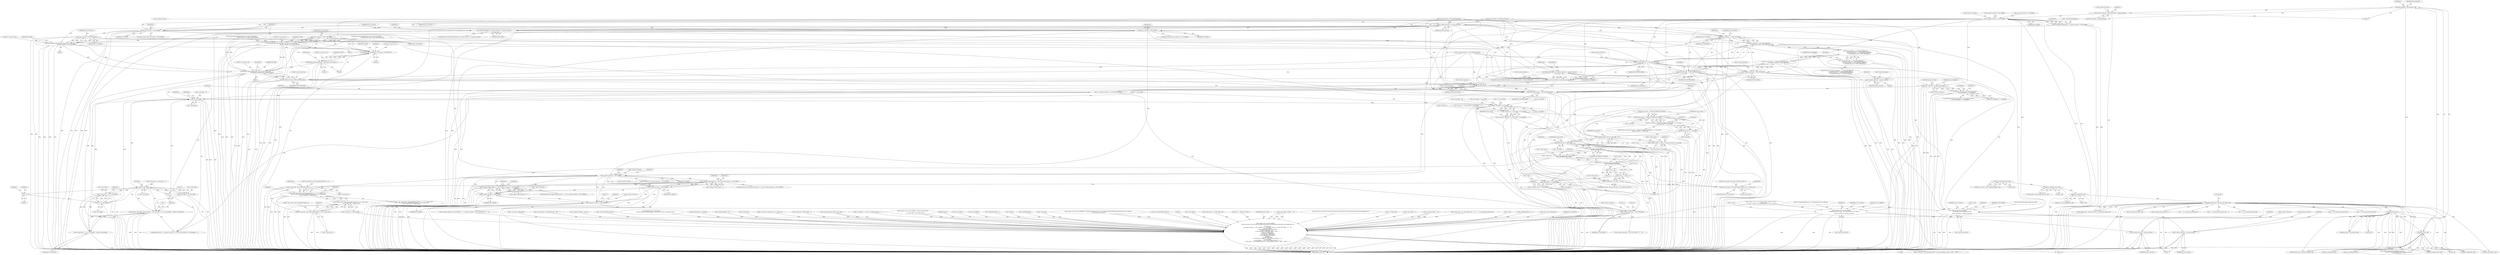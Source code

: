 digraph "0_FFmpeg_29ffeef5e73b8f41ff3a3f2242d356759c66f91f@integer" {
"1001088" [label="(Call,h->picture_structure = PICT_TOP_FIELD + bottom_field_flag)"];
"1001081" [label="(Call,bottom_field_flag = get_bits1(&h->gb))"];
"1001083" [label="(Call,get_bits1(&h->gb))"];
"1001073" [label="(Call,get_bits1(&h->gb))"];
"1000997" [label="(Call,get_bits(&h->gb, h->sps.log2_max_frame_num))"];
"1000300" [label="(Call,get_ue_golomb(&h->gb))"];
"1000230" [label="(Call,get_ue_golomb_31(&h->gb))"];
"1000168" [label="(Call,get_ue_golomb_long(&h->gb))"];
"1001115" [label="(Call,h->picture_structure != PICT_FRAME)"];
"1001111" [label="(Call,h->mb_field_decoding_flag = h->picture_structure != PICT_FRAME)"];
"1001129" [label="(Call,last_pic_structure != h->picture_structure)"];
"1001128" [label="(Call,last_pic_structure != h->picture_structure ||\n            last_pic_droppable != h->droppable)"];
"1001140" [label="(Call,av_log(h->avctx, AV_LOG_ERROR,\n                   \"Changing field mode (%d -> %d) between slices is not allowed\n\",\n                   last_pic_structure, h->picture_structure))"];
"1001150" [label="(Call,h->picture_structure = last_pic_structure)"];
"1002030" [label="(Call,h->picture_structure == PICT_BOTTOM_FIELD)"];
"1002057" [label="(Call,h->picture_structure == PICT_FRAME)"];
"1002142" [label="(Call,h->pps.pic_order_present == 1 && h->picture_structure == PICT_FRAME)"];
"1002192" [label="(Call,h->pps.pic_order_present == 1 && h->picture_structure == PICT_FRAME)"];
"1002150" [label="(Call,h->picture_structure == PICT_FRAME)"];
"1002200" [label="(Call,h->picture_structure == PICT_FRAME)"];
"1003315" [label="(Call,h->picture_structure == PICT_FRAME)"];
"1003322" [label="(Call,h->picture_structure == PICT_TOP_FIELD)"];
"1001318" [label="(Call,h->picture_structure == last_pic_structure)"];
"1001314" [label="(Call,!FIELD_PICTURE(h) || h->picture_structure == last_pic_structure)"];
"1001730" [label="(Call,!FIELD_PICTURE(h) || h->picture_structure == last_pic_structure)"];
"1001325" [label="(Call,last_pic_structure != PICT_FRAME)"];
"1001337" [label="(Call,last_pic_structure == PICT_TOP_FIELD)"];
"1001329" [label="(Call,ff_thread_report_progress(&h0->cur_pic_ptr->tf, INT_MAX,\n                                               last_pic_structure == PICT_TOP_FIELD))"];
"1001563" [label="(Call,ff_thread_report_progress(&h->cur_pic_ptr->tf, INT_MAX, 0))"];
"1001572" [label="(Call,ff_thread_report_progress(&h->cur_pic_ptr->tf, INT_MAX, 1))"];
"1001764" [label="(Call,ff_thread_report_progress(&h0->cur_pic_ptr->tf, INT_MAX,\n                                              h0->picture_structure==PICT_BOTTOM_FIELD))"];
"1001734" [label="(Call,h->picture_structure == last_pic_structure)"];
"1001836" [label="(Call,h->picture_structure == PICT_BOTTOM_FIELD)"];
"1001834" [label="(Call,i = (h->picture_structure == PICT_BOTTOM_FIELD))"];
"1001841" [label="(Call,i<h->mb_height)"];
"1001853" [label="(Call,i*h->mb_stride)"];
"1001846" [label="(Call,i++)"];
"1001848" [label="(Call,memset(h->slice_table + i*h->mb_stride, -1, (h->mb_stride - (i+1==h->mb_height)) * sizeof(*h->slice_table)))"];
"1001849" [label="(Call,h->slice_table + i*h->mb_stride)"];
"1001861" [label="(Call,h->mb_stride - (i+1==h->mb_height))"];
"1001860" [label="(Call,(h->mb_stride - (i+1==h->mb_height)) * sizeof(*h->slice_table))"];
"1001865" [label="(Call,i+1==h->mb_height)"];
"1001866" [label="(Call,i+1)"];
"1001969" [label="(Call,h->mb_width * h->mb_height)"];
"1001965" [label="(Call,h->mb_num == h->mb_width * h->mb_height)"];
"1001964" [label="(Call,av_assert1(h->mb_num == h->mb_width * h->mb_height))"];
"1001978" [label="(Call,first_mb_in_slice << FIELD_OR_MBAFF_PICTURE(h) >= h->mb_num)"];
"1001977" [label="(Call,first_mb_in_slice << FIELD_OR_MBAFF_PICTURE(h) >= h->mb_num ||\n        first_mb_in_slice >= h->mb_num)"];
"1001986" [label="(Call,first_mb_in_slice >= h->mb_num)"];
"1002008" [label="(Call,first_mb_in_slice % h->mb_width)"];
"1002000" [label="(Call,h->resync_mb_x = h->mb_x =  first_mb_in_slice % h->mb_width)"];
"1002004" [label="(Call,h->mb_x =  first_mb_in_slice % h->mb_width)"];
"1002022" [label="(Call,first_mb_in_slice / h->mb_width)"];
"1002021" [label="(Call,(first_mb_in_slice / h->mb_width) <<\n                               FIELD_OR_MBAFF_PICTURE(h))"];
"1002013" [label="(Call,h->resync_mb_y = h->mb_y = (first_mb_in_slice / h->mb_width) <<\n                               FIELD_OR_MBAFF_PICTURE(h))"];
"1002917" [label="(Call,h0->slice_row[(h->slice_num-1)&(MAX_SLICES-1)]= h->resync_mb_y)"];
"1002936" [label="(Call,h0->slice_row[h->slice_num&(MAX_SLICES-1)] + 3 >= h->resync_mb_y)"];
"1002935" [label="(Call,h0->slice_row[h->slice_num&(MAX_SLICES-1)] + 3 >= h->resync_mb_y\n        && h0->slice_row[h->slice_num&(MAX_SLICES-1)] <= h->resync_mb_y\n        && h->slice_num >= MAX_SLICES)"];
"1002954" [label="(Call,h0->slice_row[h->slice_num&(MAX_SLICES-1)] <= h->resync_mb_y)"];
"1002953" [label="(Call,h0->slice_row[h->slice_num&(MAX_SLICES-1)] <= h->resync_mb_y\n        && h->slice_num >= MAX_SLICES)"];
"1002017" [label="(Call,h->mb_y = (first_mb_in_slice / h->mb_width) <<\n                               FIELD_OR_MBAFF_PICTURE(h))"];
"1002035" [label="(Call,h->resync_mb_y = h->mb_y = h->mb_y + 1)"];
"1002039" [label="(Call,h->mb_y = h->mb_y + 1)"];
"1002049" [label="(Call,h->mb_y < h->mb_height)"];
"1002048" [label="(Call,av_assert1(h->mb_y < h->mb_height))"];
"1002043" [label="(Call,h->mb_y + 1)"];
"1003305" [label="(Call,av_log(h->avctx, AV_LOG_DEBUG,\n               \"slice:%d %s mb:%d %c%s%s pps:%u frame:%d poc:%d/%d ref:%d/%d qp:%d loop:%d:%d:%d weight:%d%s %s\n\",\n               h->slice_num,\n               (h->picture_structure == PICT_FRAME ? \"F\" : h->picture_structure == PICT_TOP_FIELD ? \"T\" : \"B\"),\n               first_mb_in_slice,\n               av_get_picture_type_char(h->slice_type),\n               h->slice_type_fixed ? \" fix\" : \"\",\n               h->nal_unit_type == NAL_IDR_SLICE ? \" IDR\" : \"\",\n               pps_id, h->frame_num,\n               h->cur_pic_ptr->field_poc[0],\n               h->cur_pic_ptr->field_poc[1],\n               h->ref_count[0], h->ref_count[1],\n               h->qscale,\n               h->deblocking_filter,\n               h->slice_alpha_c0_offset / 2 - 26, h->slice_beta_offset / 2 - 26,\n               h->use_weight,\n               h->use_weight == 1 && h->use_weight_chroma ? \"c\" : \"\",\n               h->slice_type == AV_PICTURE_TYPE_B ? (h->direct_spatial_mv_pred ? \"SPAT\" : \"TEMP\") : \"\"))"];
"1001354" [label="(Call,last_pic_structure != PICT_FRAME)"];
"1001366" [label="(Call,last_pic_structure == PICT_TOP_FIELD)"];
"1001358" [label="(Call,ff_thread_report_progress(&h0->cur_pic_ptr->tf, INT_MAX,\n                                                   last_pic_structure == PICT_TOP_FIELD))"];
"1001375" [label="(Call,last_pic_structure   == PICT_TOP_FIELD)"];
"1001374" [label="(Call,last_pic_structure   == PICT_TOP_FIELD &&\n                           h->picture_structure == PICT_BOTTOM_FIELD)"];
"1001373" [label="(Call,(last_pic_structure   == PICT_TOP_FIELD &&\n                           h->picture_structure == PICT_BOTTOM_FIELD) ||\n                          (last_pic_structure   == PICT_BOTTOM_FIELD &&\n                           h->picture_structure == PICT_TOP_FIELD))"];
"1001372" [label="(Call,!((last_pic_structure   == PICT_TOP_FIELD &&\n                           h->picture_structure == PICT_BOTTOM_FIELD) ||\n                          (last_pic_structure   == PICT_BOTTOM_FIELD &&\n                           h->picture_structure == PICT_TOP_FIELD)))"];
"1001384" [label="(Call,last_pic_structure   == PICT_BOTTOM_FIELD)"];
"1001383" [label="(Call,last_pic_structure   == PICT_BOTTOM_FIELD &&\n                           h->picture_structure == PICT_TOP_FIELD)"];
"1001393" [label="(Call,av_log(h->avctx, AV_LOG_ERROR,\n                               \"Invalid field mode combination %d/%d\n\",\n                               last_pic_structure, h->picture_structure))"];
"1001403" [label="(Call,h->picture_structure = last_pic_structure)"];
"1001428" [label="(Call,h->picture_structure = last_pic_structure)"];
"1001772" [label="(Call,h0->picture_structure==PICT_BOTTOM_FIELD)"];
"1001387" [label="(Call,h->picture_structure == PICT_TOP_FIELD)"];
"1001378" [label="(Call,h->picture_structure == PICT_BOTTOM_FIELD)"];
"1001379" [label="(Call,h->picture_structure)"];
"1002931" [label="(Call,h->resync_mb_y)"];
"1001151" [label="(Call,h->picture_structure)"];
"1001840" [label="(Identifier,PICT_BOTTOM_FIELD)"];
"1001872" [label="(Call,sizeof(*h->slice_table))"];
"1003329" [label="(Identifier,first_mb_in_slice)"];
"1001477" [label="(Block,)"];
"1002192" [label="(Call,h->pps.pic_order_present == 1 && h->picture_structure == PICT_FRAME)"];
"1001113" [label="(Identifier,h)"];
"1000997" [label="(Call,get_bits(&h->gb, h->sps.log2_max_frame_num))"];
"1002028" [label="(Identifier,h)"];
"1003382" [label="(Call,h->slice_alpha_c0_offset / 2 - 26)"];
"1001764" [label="(Call,ff_thread_report_progress(&h0->cur_pic_ptr->tf, INT_MAX,\n                                              h0->picture_structure==PICT_BOTTOM_FIELD))"];
"1002402" [label="(Call,ff_h264_decode_ref_pic_marking(h0, &h->gb,\n                                             !(h->avctx->active_thread_type & FF_THREAD_FRAME) ||\n                                             h0->current_slice == 0))"];
"1003310" [label="(Literal,\"slice:%d %s mb:%d %c%s%s pps:%u frame:%d poc:%d/%d ref:%d/%d qp:%d loop:%d:%d:%d weight:%d%s %s\n\")"];
"1001859" [label="(Literal,1)"];
"1003305" [label="(Call,av_log(h->avctx, AV_LOG_DEBUG,\n               \"slice:%d %s mb:%d %c%s%s pps:%u frame:%d poc:%d/%d ref:%d/%d qp:%d loop:%d:%d:%d weight:%d%s %s\n\",\n               h->slice_num,\n               (h->picture_structure == PICT_FRAME ? \"F\" : h->picture_structure == PICT_TOP_FIELD ? \"T\" : \"B\"),\n               first_mb_in_slice,\n               av_get_picture_type_char(h->slice_type),\n               h->slice_type_fixed ? \" fix\" : \"\",\n               h->nal_unit_type == NAL_IDR_SLICE ? \" IDR\" : \"\",\n               pps_id, h->frame_num,\n               h->cur_pic_ptr->field_poc[0],\n               h->cur_pic_ptr->field_poc[1],\n               h->ref_count[0], h->ref_count[1],\n               h->qscale,\n               h->deblocking_filter,\n               h->slice_alpha_c0_offset / 2 - 26, h->slice_beta_offset / 2 - 26,\n               h->use_weight,\n               h->use_weight == 1 && h->use_weight_chroma ? \"c\" : \"\",\n               h->slice_type == AV_PICTURE_TYPE_B ? (h->direct_spatial_mv_pred ? \"SPAT\" : \"TEMP\") : \"\"))"];
"1002088" [label="(Call,2 * h->frame_num)"];
"1003401" [label="(Call,h->use_weight == 1)"];
"1002047" [label="(Literal,1)"];
"1001324" [label="(ControlStructure,if (last_pic_structure != PICT_FRAME))"];
"1000998" [label="(Call,&h->gb)"];
"1001375" [label="(Call,last_pic_structure   == PICT_TOP_FIELD)"];
"1001772" [label="(Call,h0->picture_structure==PICT_BOTTOM_FIELD)"];
"1001384" [label="(Call,last_pic_structure   == PICT_BOTTOM_FIELD)"];
"1003324" [label="(Identifier,h)"];
"1001337" [label="(Call,last_pic_structure == PICT_TOP_FIELD)"];
"1001835" [label="(Identifier,i)"];
"1003389" [label="(Call,h->slice_beta_offset / 2 - 26)"];
"1001142" [label="(Identifier,h)"];
"1002036" [label="(Call,h->resync_mb_y)"];
"1001346" [label="(Identifier,h0)"];
"1001373" [label="(Call,(last_pic_structure   == PICT_TOP_FIELD &&\n                           h->picture_structure == PICT_BOTTOM_FIELD) ||\n                          (last_pic_structure   == PICT_BOTTOM_FIELD &&\n                           h->picture_structure == PICT_TOP_FIELD))"];
"1001313" [label="(ControlStructure,if (!FIELD_PICTURE(h) || h->picture_structure == last_pic_structure))"];
"1001965" [label="(Call,h->mb_num == h->mb_width * h->mb_height)"];
"1002010" [label="(Call,h->mb_width)"];
"1002000" [label="(Call,h->resync_mb_x = h->mb_x =  first_mb_in_slice % h->mb_width)"];
"1002913" [label="(ControlStructure,if (h->slice_num))"];
"1001853" [label="(Call,i*h->mb_stride)"];
"1001738" [label="(Identifier,last_pic_structure)"];
"1000218" [label="(Call,h->picture_structure == PICT_BOTTOM_FIELD)"];
"1001994" [label="(Identifier,h)"];
"1001547" [label="(Call,1 << h->sps.log2_max_frame_num)"];
"1001392" [label="(Block,)"];
"1001383" [label="(Call,last_pic_structure   == PICT_BOTTOM_FIELD &&\n                           h->picture_structure == PICT_TOP_FIELD)"];
"1001435" [label="(Identifier,h)"];
"1001757" [label="(Identifier,h0)"];
"1001404" [label="(Call,h->picture_structure)"];
"1000993" [label="(Call,h->frame_num = get_bits(&h->gb, h->sps.log2_max_frame_num))"];
"1001139" [label="(Block,)"];
"1001326" [label="(Identifier,last_pic_structure)"];
"1002493" [label="(Call,get_ue_golomb_31(&h->gb))"];
"1002035" [label="(Call,h->resync_mb_y = h->mb_y = h->mb_y + 1)"];
"1001460" [label="(Call,h->frame_num != (h->prev_frame_num + 1) % (1 << h->sps.log2_max_frame_num))"];
"1002023" [label="(Identifier,first_mb_in_slice)"];
"1002204" [label="(Identifier,PICT_FRAME)"];
"1002918" [label="(Call,h0->slice_row[(h->slice_num-1)&(MAX_SLICES-1)])"];
"1001366" [label="(Call,last_pic_structure == PICT_TOP_FIELD)"];
"1003306" [label="(Call,h->avctx)"];
"1001851" [label="(Identifier,h)"];
"1002053" [label="(Call,h->mb_height)"];
"1002191" [label="(ControlStructure,if (h->pps.pic_order_present == 1 && h->picture_structure == PICT_FRAME))"];
"1001428" [label="(Call,h->picture_structure = last_pic_structure)"];
"1000298" [label="(Call,pps_id = get_ue_golomb(&h->gb))"];
"1002785" [label="(Call,h->deblocking_filter == 1)"];
"1001966" [label="(Call,h->mb_num)"];
"1001765" [label="(Call,&h0->cur_pic_ptr->tf)"];
"1001123" [label="(Identifier,h0)"];
"1003359" [label="(Call,h->cur_pic_ptr->field_poc[1])"];
"1001377" [label="(Identifier,PICT_TOP_FIELD)"];
"1001836" [label="(Call,h->picture_structure == PICT_BOTTOM_FIELD)"];
"1001470" [label="(Call,1 << h->sps.log2_max_frame_num)"];
"1001867" [label="(Identifier,i)"];
"1001983" [label="(Call,h->mb_num)"];
"1001563" [label="(Call,ff_thread_report_progress(&h->cur_pic_ptr->tf, INT_MAX, 0))"];
"1002208" [label="(Identifier,h)"];
"1001843" [label="(Call,h->mb_height)"];
"1002049" [label="(Call,h->mb_y < h->mb_height)"];
"1002950" [label="(Call,h->resync_mb_y)"];
"1002048" [label="(Call,av_assert1(h->mb_y < h->mb_height))"];
"1002022" [label="(Call,first_mb_in_slice / h->mb_width)"];
"1001976" [label="(ControlStructure,if (first_mb_in_slice << FIELD_OR_MBAFF_PICTURE(h) >= h->mb_num ||\n        first_mb_in_slice >= h->mb_num))"];
"1003323" [label="(Call,h->picture_structure)"];
"1001391" [label="(Identifier,PICT_TOP_FIELD)"];
"1001354" [label="(Call,last_pic_structure != PICT_FRAME)"];
"1002031" [label="(Call,h->picture_structure)"];
"1001355" [label="(Identifier,last_pic_structure)"];
"1002017" [label="(Call,h->mb_y = (first_mb_in_slice / h->mb_width) <<\n                               FIELD_OR_MBAFF_PICTURE(h))"];
"1002044" [label="(Call,h->mb_y)"];
"1002150" [label="(Call,h->picture_structure == PICT_FRAME)"];
"1003309" [label="(Identifier,AV_LOG_DEBUG)"];
"1002014" [label="(Call,h->resync_mb_y)"];
"1002201" [label="(Call,h->picture_structure)"];
"1001865" [label="(Call,i+1==h->mb_height)"];
"1001397" [label="(Identifier,AV_LOG_ERROR)"];
"1001887" [label="(Call,h->mb_height * h->mb_stride)"];
"1002151" [label="(Call,h->picture_structure)"];
"1001080" [label="(Block,)"];
"1001129" [label="(Call,last_pic_structure != h->picture_structure)"];
"1003319" [label="(Identifier,PICT_FRAME)"];
"1002975" [label="(Call,av_log(h->avctx, AV_LOG_WARNING, \"Possibly too many slices (%d >= %d), increase MAX_SLICES and recompile if there are artifacts\n\", h->slice_num, MAX_SLICES))"];
"1001763" [label="(Block,)"];
"1001576" [label="(Identifier,h)"];
"1001969" [label="(Call,h->mb_width * h->mb_height)"];
"1001854" [label="(Identifier,i)"];
"1002040" [label="(Call,h->mb_y)"];
"1001735" [label="(Call,h->picture_structure)"];
"1001870" [label="(Identifier,h)"];
"1002057" [label="(Call,h->picture_structure == PICT_FRAME)"];
"1003352" [label="(Call,h->cur_pic_ptr->field_poc[0])"];
"1000168" [label="(Call,get_ue_golomb_long(&h->gb))"];
"1001368" [label="(Identifier,PICT_TOP_FIELD)"];
"1001848" [label="(Call,memset(h->slice_table + i*h->mb_stride, -1, (h->mb_stride - (i+1==h->mb_height)) * sizeof(*h->slice_table)))"];
"1001860" [label="(Call,(h->mb_stride - (i+1==h->mb_height)) * sizeof(*h->slice_table))"];
"1001367" [label="(Identifier,last_pic_structure)"];
"1001074" [label="(Call,&h->gb)"];
"1002061" [label="(Identifier,PICT_FRAME)"];
"1002001" [label="(Call,h->resync_mb_x)"];
"1001398" [label="(Literal,\"Invalid field mode combination %d/%d\n\")"];
"1002936" [label="(Call,h0->slice_row[h->slice_num&(MAX_SLICES-1)] + 3 >= h->resync_mb_y)"];
"1001141" [label="(Call,h->avctx)"];
"1001388" [label="(Call,h->picture_structure)"];
"1001356" [label="(Identifier,PICT_FRAME)"];
"1001150" [label="(Call,h->picture_structure = last_pic_structure)"];
"1001092" [label="(Call,PICT_TOP_FIELD + bottom_field_flag)"];
"1003340" [label="(Call,h->nal_unit_type == NAL_IDR_SLICE ? \" IDR\" : \"\")"];
"1001002" [label="(Call,h->sps.log2_max_frame_num)"];
"1001358" [label="(Call,ff_thread_report_progress(&h0->cur_pic_ptr->tf, INT_MAX,\n                                                   last_pic_structure == PICT_TOP_FIELD))"];
"1001855" [label="(Call,h->mb_stride)"];
"1001399" [label="(Identifier,last_pic_structure)"];
"1000980" [label="(Call,h->dequant_coeff_pps != pps_id)"];
"1002977" [label="(Identifier,h)"];
"1001310" [label="(Call,last_pic_structure == PICT_BOTTOM_FIELD)"];
"1001730" [label="(Call,!FIELD_PICTURE(h) || h->picture_structure == last_pic_structure)"];
"1001374" [label="(Call,last_pic_structure   == PICT_TOP_FIELD &&\n                           h->picture_structure == PICT_BOTTOM_FIELD)"];
"1001731" [label="(Call,!FIELD_PICTURE(h))"];
"1003314" [label="(Call,h->picture_structure == PICT_FRAME ? \"F\" : h->picture_structure == PICT_TOP_FIELD ? \"T\" : \"B\")"];
"1002051" [label="(Identifier,h)"];
"1001089" [label="(Call,h->picture_structure)"];
"1001083" [label="(Call,get_bits1(&h->gb))"];
"1001315" [label="(Call,!FIELD_PICTURE(h))"];
"1001564" [label="(Call,&h->cur_pic_ptr->tf)"];
"1002955" [label="(Call,h0->slice_row[h->slice_num&(MAX_SLICES-1)])"];
"1000166" [label="(Call,first_mb_in_slice = get_ue_golomb_long(&h->gb))"];
"1001325" [label="(Call,last_pic_structure != PICT_FRAME)"];
"1002239" [label="(Call,get_ue_golomb(&h->gb))"];
"1001328" [label="(Block,)"];
"1001987" [label="(Identifier,first_mb_in_slice)"];
"1000300" [label="(Call,get_ue_golomb(&h->gb))"];
"1001988" [label="(Call,h->mb_num)"];
"1001964" [label="(Call,av_assert1(h->mb_num == h->mb_width * h->mb_height))"];
"1001145" [label="(Literal,\"Changing field mode (%d -> %d) between slices is not allowed\n\")"];
"1001378" [label="(Call,h->picture_structure == PICT_BOTTOM_FIELD)"];
"1003326" [label="(Identifier,PICT_TOP_FIELD)"];
"1000719" [label="(Call,16 * h->mb_width)"];
"1002039" [label="(Call,h->mb_y = h->mb_y + 1)"];
"1001742" [label="(Identifier,h0)"];
"1002942" [label="(Call,h->slice_num&(MAX_SLICES-1))"];
"1000887" [label="(Call,av_log(h->avctx, AV_LOG_INFO, \"Reinit context to %dx%d, \"\n               \"pix_fmt: %s\n\", h->width, h->height, av_get_pix_fmt_name(h->avctx->pix_fmt)))"];
"1001729" [label="(ControlStructure,if (!FIELD_PICTURE(h) || h->picture_structure == last_pic_structure))"];
"1001128" [label="(Call,last_pic_structure != h->picture_structure ||\n            last_pic_droppable != h->droppable)"];
"1001166" [label="(Identifier,h0)"];
"1001970" [label="(Call,h->mb_width)"];
"1002823" [label="(Call,av_log(h->avctx, AV_LOG_INFO,\n                       \"Cannot parallelize deblocking type 1, decoding such frames in sequential order\n\"))"];
"1001380" [label="(Identifier,h)"];
"1001868" [label="(Literal,1)"];
"1002030" [label="(Call,h->picture_structure == PICT_BOTTOM_FIELD)"];
"1001842" [label="(Identifier,i)"];
"1002935" [label="(Call,h0->slice_row[h->slice_num&(MAX_SLICES-1)] + 3 >= h->resync_mb_y\n        && h0->slice_row[h->slice_num&(MAX_SLICES-1)] <= h->resync_mb_y\n        && h->slice_num >= MAX_SLICES)"];
"1001444" [label="(Identifier,h)"];
"1001432" [label="(Identifier,last_pic_structure)"];
"1003304" [label="(Block,)"];
"1002954" [label="(Call,h0->slice_row[h->slice_num&(MAX_SLICES-1)] <= h->resync_mb_y)"];
"1001090" [label="(Identifier,h)"];
"1001418" [label="(Identifier,last_pic_droppable)"];
"1002581" [label="(Call,get_chroma_qp(h, 1, h->qscale))"];
"1001130" [label="(Identifier,last_pic_structure)"];
"1002100" [label="(Call,h->sps.log2_max_frame_num + 1)"];
"1001570" [label="(Identifier,INT_MAX)"];
"1001140" [label="(Call,av_log(h->avctx, AV_LOG_ERROR,\n                   \"Changing field mode (%d -> %d) between slices is not allowed\n\",\n                   last_pic_structure, h->picture_structure))"];
"1002043" [label="(Call,h->mb_y + 1)"];
"1001372" [label="(Call,!((last_pic_structure   == PICT_TOP_FIELD &&\n                           h->picture_structure == PICT_BOTTOM_FIELD) ||\n                          (last_pic_structure   == PICT_BOTTOM_FIELD &&\n                           h->picture_structure == PICT_TOP_FIELD)))"];
"1001875" [label="(Identifier,h)"];
"1002966" [label="(Call,h->resync_mb_y)"];
"1002018" [label="(Call,h->mb_y)"];
"1001422" [label="(Block,)"];
"1003316" [label="(Call,h->picture_structure)"];
"1002934" [label="(ControlStructure,if (   h0->slice_row[h->slice_num&(MAX_SLICES-1)] + 3 >= h->resync_mb_y\n        && h0->slice_row[h->slice_num&(MAX_SLICES-1)] <= h->resync_mb_y\n        && h->slice_num >= MAX_SLICES))"];
"1001115" [label="(Call,h->picture_structure != PICT_FRAME)"];
"1001573" [label="(Call,&h->cur_pic_ptr->tf)"];
"1003327" [label="(Literal,\"T\")"];
"1000728" [label="(Call,16 * h->mb_height)"];
"1003334" [label="(Call,h->slice_type_fixed ? \" fix\" : \"\")"];
"1002029" [label="(ControlStructure,if (h->picture_structure == PICT_BOTTOM_FIELD))"];
"1003349" [label="(Call,h->frame_num)"];
"1001371" [label="(ControlStructure,if (!((last_pic_structure   == PICT_TOP_FIELD &&\n                           h->picture_structure == PICT_BOTTOM_FIELD) ||\n                          (last_pic_structure   == PICT_BOTTOM_FIELD &&\n                           h->picture_structure == PICT_TOP_FIELD))))"];
"1001754" [label="(Call,h0->cur_pic_ptr->frame_num != h->frame_num)"];
"1002200" [label="(Call,h->picture_structure == PICT_FRAME)"];
"1001111" [label="(Call,h->mb_field_decoding_flag = h->picture_structure != PICT_FRAME)"];
"1002529" [label="(Call,get_se_golomb(&h->gb))"];
"1003004" [label="(Call,h->slice_num & (MAX_SLICES - 1))"];
"1001394" [label="(Call,h->avctx)"];
"1001382" [label="(Identifier,PICT_BOTTOM_FIELD)"];
"1001393" [label="(Call,av_log(h->avctx, AV_LOG_ERROR,\n                               \"Invalid field mode combination %d/%d\n\",\n                               last_pic_structure, h->picture_structure))"];
"1002024" [label="(Call,h->mb_width)"];
"1002015" [label="(Identifier,h)"];
"1001978" [label="(Call,first_mb_in_slice << FIELD_OR_MBAFF_PICTURE(h) >= h->mb_num)"];
"1001734" [label="(Call,h->picture_structure == last_pic_structure)"];
"1002009" [label="(Identifier,first_mb_in_slice)"];
"1003330" [label="(Call,av_get_picture_type_char(h->slice_type))"];
"1001329" [label="(Call,ff_thread_report_progress(&h0->cur_pic_ptr->tf, INT_MAX,\n                                               last_pic_structure == PICT_TOP_FIELD))"];
"1001152" [label="(Identifier,h)"];
"1002034" [label="(Identifier,PICT_BOTTOM_FIELD)"];
"1002027" [label="(Call,FIELD_OR_MBAFF_PICTURE(h))"];
"1001365" [label="(Identifier,INT_MAX)"];
"1001395" [label="(Identifier,h)"];
"1001127" [label="(ControlStructure,if (last_pic_structure != h->picture_structure ||\n            last_pic_droppable != h->droppable))"];
"1000228" [label="(Call,slice_type = get_ue_golomb_31(&h->gb))"];
"1003322" [label="(Call,h->picture_structure == PICT_TOP_FIELD)"];
"1001776" [label="(Identifier,PICT_BOTTOM_FIELD)"];
"1001973" [label="(Call,h->mb_height)"];
"1001571" [label="(Literal,0)"];
"1002969" [label="(Call,h->slice_num >= MAX_SLICES)"];
"1001131" [label="(Call,h->picture_structure)"];
"1000686" [label="(Call,h->mb_stride = h->mb_width + 1)"];
"1001157" [label="(Identifier,h)"];
"1001579" [label="(Identifier,INT_MAX)"];
"1003315" [label="(Call,h->picture_structure == PICT_FRAME)"];
"1001773" [label="(Call,h0->picture_structure)"];
"1002013" [label="(Call,h->resync_mb_y = h->mb_y = (first_mb_in_slice / h->mb_width) <<\n                               FIELD_OR_MBAFF_PICTURE(h))"];
"1001846" [label="(Call,i++)"];
"1001407" [label="(Identifier,last_pic_structure)"];
"1000301" [label="(Call,&h->gb)"];
"1001572" [label="(Call,ff_thread_report_progress(&h->cur_pic_ptr->tf, INT_MAX, 1))"];
"1002065" [label="(Identifier,h)"];
"1002141" [label="(ControlStructure,if (h->pps.pic_order_present == 1 && h->picture_structure == PICT_FRAME))"];
"1002032" [label="(Identifier,h)"];
"1001359" [label="(Call,&h0->cur_pic_ptr->tf)"];
"1001154" [label="(Identifier,last_pic_structure)"];
"1002917" [label="(Call,h0->slice_row[(h->slice_num-1)&(MAX_SLICES-1)]= h->resync_mb_y)"];
"1001841" [label="(Call,i<h->mb_height)"];
"1003399" [label="(Call,h->use_weight == 1 && h->use_weight_chroma ? \"c\" : \"\")"];
"1001866" [label="(Call,i+1)"];
"1003426" [label="(MethodReturn,static int)"];
"1001208" [label="(Call,1 << h->sps.log2_max_frame_num)"];
"1001850" [label="(Call,h->slice_table)"];
"1000210" [label="(Call,ff_thread_report_progress(&h->cur_pic_ptr->tf, INT_MAX,\n                                          h->picture_structure == PICT_BOTTOM_FIELD))"];
"1001429" [label="(Call,h->picture_structure)"];
"1000127" [label="(Block,)"];
"1001339" [label="(Identifier,PICT_TOP_FIELD)"];
"1001491" [label="(Call,av_log(h->avctx, AV_LOG_DEBUG, \"Frame num gap %d %d\n\",\n                   h->frame_num, h->prev_frame_num))"];
"1001146" [label="(Identifier,last_pic_structure)"];
"1002008" [label="(Call,first_mb_in_slice % h->mb_width)"];
"1003348" [label="(Identifier,pps_id)"];
"1001986" [label="(Call,first_mb_in_slice >= h->mb_num)"];
"1001147" [label="(Call,h->picture_structure)"];
"1003371" [label="(Call,h->ref_count[1])"];
"1001135" [label="(Identifier,last_pic_droppable)"];
"1001980" [label="(Identifier,first_mb_in_slice)"];
"1003366" [label="(Call,h->ref_count[0])"];
"1002805" [label="(Call,h->deblocking_filter = 2)"];
"1002004" [label="(Call,h->mb_x =  first_mb_in_slice % h->mb_width)"];
"1003376" [label="(Call,h->qscale)"];
"1001902" [label="(Identifier,h0)"];
"1002169" [label="(Identifier,h)"];
"1003379" [label="(Call,h->deblocking_filter)"];
"1001144" [label="(Identifier,AV_LOG_ERROR)"];
"1002143" [label="(Call,h->pps.pic_order_present == 1)"];
"1003311" [label="(Call,h->slice_num)"];
"1001389" [label="(Identifier,h)"];
"1002056" [label="(ControlStructure,if (h->picture_structure == PICT_FRAME))"];
"1002959" [label="(Call,h->slice_num&(MAX_SLICES-1))"];
"1002085" [label="(Identifier,h)"];
"1003328" [label="(Literal,\"B\")"];
"1002971" [label="(Identifier,h)"];
"1001081" [label="(Call,bottom_field_flag = get_bits1(&h->gb))"];
"1003425" [label="(Literal,0)"];
"1002953" [label="(Call,h0->slice_row[h->slice_num&(MAX_SLICES-1)] <= h->resync_mb_y\n        && h->slice_num >= MAX_SLICES)"];
"1001834" [label="(Call,i = (h->picture_structure == PICT_BOTTOM_FIELD))"];
"1001318" [label="(Call,h->picture_structure == last_pic_structure)"];
"1001097" [label="(Call,h->picture_structure = PICT_FRAME)"];
"1002059" [label="(Identifier,h)"];
"1002131" [label="(Call,get_bits(&h->gb, h->sps.log2_max_poc_lsb))"];
"1001338" [label="(Identifier,last_pic_structure)"];
"1001849" [label="(Call,h->slice_table + i*h->mb_stride)"];
"1001327" [label="(Identifier,PICT_FRAME)"];
"1002157" [label="(Identifier,h)"];
"1002098" [label="(Call,1 << (h->sps.log2_max_frame_num + 1))"];
"1001861" [label="(Call,h->mb_stride - (i+1==h->mb_height))"];
"1001386" [label="(Identifier,PICT_BOTTOM_FIELD)"];
"1001403" [label="(Call,h->picture_structure = last_pic_structure)"];
"1002186" [label="(Call,get_se_golomb(&h->gb))"];
"1001387" [label="(Call,h->picture_structure == PICT_TOP_FIELD)"];
"1003396" [label="(Call,h->use_weight)"];
"1001779" [label="(Identifier,h0)"];
"1001376" [label="(Identifier,last_pic_structure)"];
"1001043" [label="(Call,h->picture_structure = PICT_FRAME)"];
"1001353" [label="(ControlStructure,if (last_pic_structure != PICT_FRAME))"];
"1003321" [label="(Call,h->picture_structure == PICT_TOP_FIELD ? \"T\" : \"B\")"];
"1001088" [label="(Call,h->picture_structure = PICT_TOP_FIELD + bottom_field_flag)"];
"1001362" [label="(Identifier,h0)"];
"1002074" [label="(Call,1 << h->sps.log2_max_frame_num)"];
"1002193" [label="(Call,h->pps.pic_order_present == 1)"];
"1001314" [label="(Call,!FIELD_PICTURE(h) || h->picture_structure == last_pic_structure)"];
"1001869" [label="(Call,h->mb_height)"];
"1002005" [label="(Call,h->mb_x)"];
"1001400" [label="(Call,h->picture_structure)"];
"1002002" [label="(Identifier,h)"];
"1002940" [label="(Identifier,h0)"];
"1001833" [label="(ControlStructure,for(i = (h->picture_structure == PICT_BOTTOM_FIELD); i<h->mb_height; i++))"];
"1001319" [label="(Call,h->picture_structure)"];
"1001847" [label="(Identifier,i)"];
"1001771" [label="(Identifier,INT_MAX)"];
"1001357" [label="(Block,)"];
"1001977" [label="(Call,first_mb_in_slice << FIELD_OR_MBAFF_PICTURE(h) >= h->mb_num ||\n        first_mb_in_slice >= h->mb_num)"];
"1000230" [label="(Call,get_ue_golomb_31(&h->gb))"];
"1001112" [label="(Call,h->mb_field_decoding_flag)"];
"1002957" [label="(Identifier,h0)"];
"1003320" [label="(Literal,\"F\")"];
"1001302" [label="(Call,ff_thread_report_progress(&h0->cur_pic_ptr->tf, INT_MAX,\n                                           last_pic_structure == PICT_BOTTOM_FIELD))"];
"1001322" [label="(Identifier,last_pic_structure)"];
"1002142" [label="(Call,h->pps.pic_order_present == 1 && h->picture_structure == PICT_FRAME)"];
"1000675" [label="(Call,h->mb_num    = h->mb_width * h->mb_height)"];
"1001333" [label="(Identifier,h0)"];
"1001582" [label="(Identifier,ret)"];
"1002987" [label="(Identifier,j)"];
"1001442" [label="(Call,h->frame_num != h->prev_frame_num)"];
"1001017" [label="(Call,last_pic_structure = h0->picture_structure)"];
"1003411" [label="(Call,h->slice_type == AV_PICTURE_TYPE_B ? (h->direct_spatial_mv_pred ? \"SPAT\" : \"TEMP\") : \"\")"];
"1001119" [label="(Identifier,PICT_FRAME)"];
"1001134" [label="(Call,last_pic_droppable != h->droppable)"];
"1001084" [label="(Call,&h->gb)"];
"1002050" [label="(Call,h->mb_y)"];
"1001837" [label="(Call,h->picture_structure)"];
"1001580" [label="(Literal,1)"];
"1002058" [label="(Call,h->picture_structure)"];
"1001979" [label="(Call,first_mb_in_slice << FIELD_OR_MBAFF_PICTURE(h))"];
"1001071" [label="(Call,field_pic_flag = get_bits1(&h->gb))"];
"1000306" [label="(Call,pps_id >= MAX_PPS_COUNT)"];
"1002217" [label="(Identifier,h)"];
"1001116" [label="(Call,h->picture_structure)"];
"1001862" [label="(Call,h->mb_stride)"];
"1002021" [label="(Call,(first_mb_in_slice / h->mb_width) <<\n                               FIELD_OR_MBAFF_PICTURE(h))"];
"1002937" [label="(Call,h0->slice_row[h->slice_num&(MAX_SLICES-1)] + 3)"];
"1001082" [label="(Identifier,bottom_field_flag)"];
"1000231" [label="(Call,&h->gb)"];
"1001405" [label="(Identifier,h)"];
"1000169" [label="(Call,&h->gb)"];
"1001410" [label="(Identifier,h)"];
"1001073" [label="(Call,get_bits1(&h->gb))"];
"1001385" [label="(Identifier,last_pic_structure)"];
"1001668" [label="(Call,h->mb_width  * 16)"];
"1001858" [label="(Call,-1)"];
"1001330" [label="(Call,&h0->cur_pic_ptr->tf)"];
"1001336" [label="(Identifier,INT_MAX)"];
"1002154" [label="(Identifier,PICT_FRAME)"];
"1002037" [label="(Identifier,h)"];
"1002113" [label="(Call,get_ue_golomb(&h->gb))"];
"1001673" [label="(Call,h->mb_height * 16)"];
"1001088" -> "1001080"  [label="AST: "];
"1001088" -> "1001092"  [label="CFG: "];
"1001089" -> "1001088"  [label="AST: "];
"1001092" -> "1001088"  [label="AST: "];
"1001113" -> "1001088"  [label="CFG: "];
"1001088" -> "1003426"  [label="DDG: "];
"1001081" -> "1001088"  [label="DDG: "];
"1001088" -> "1001115"  [label="DDG: "];
"1001081" -> "1001080"  [label="AST: "];
"1001081" -> "1001083"  [label="CFG: "];
"1001082" -> "1001081"  [label="AST: "];
"1001083" -> "1001081"  [label="AST: "];
"1001090" -> "1001081"  [label="CFG: "];
"1001081" -> "1003426"  [label="DDG: "];
"1001083" -> "1001081"  [label="DDG: "];
"1001081" -> "1001092"  [label="DDG: "];
"1001083" -> "1001084"  [label="CFG: "];
"1001084" -> "1001083"  [label="AST: "];
"1001083" -> "1003426"  [label="DDG: "];
"1001073" -> "1001083"  [label="DDG: "];
"1001083" -> "1002113"  [label="DDG: "];
"1001083" -> "1002131"  [label="DDG: "];
"1001083" -> "1002186"  [label="DDG: "];
"1001083" -> "1002239"  [label="DDG: "];
"1001083" -> "1002402"  [label="DDG: "];
"1001083" -> "1002493"  [label="DDG: "];
"1001083" -> "1002529"  [label="DDG: "];
"1001073" -> "1001071"  [label="AST: "];
"1001073" -> "1001074"  [label="CFG: "];
"1001074" -> "1001073"  [label="AST: "];
"1001071" -> "1001073"  [label="CFG: "];
"1001073" -> "1003426"  [label="DDG: "];
"1001073" -> "1001071"  [label="DDG: "];
"1000997" -> "1001073"  [label="DDG: "];
"1001073" -> "1002113"  [label="DDG: "];
"1001073" -> "1002131"  [label="DDG: "];
"1001073" -> "1002186"  [label="DDG: "];
"1001073" -> "1002239"  [label="DDG: "];
"1001073" -> "1002402"  [label="DDG: "];
"1001073" -> "1002493"  [label="DDG: "];
"1001073" -> "1002529"  [label="DDG: "];
"1000997" -> "1000993"  [label="AST: "];
"1000997" -> "1001002"  [label="CFG: "];
"1000998" -> "1000997"  [label="AST: "];
"1001002" -> "1000997"  [label="AST: "];
"1000993" -> "1000997"  [label="CFG: "];
"1000997" -> "1003426"  [label="DDG: "];
"1000997" -> "1003426"  [label="DDG: "];
"1000997" -> "1000993"  [label="DDG: "];
"1000997" -> "1000993"  [label="DDG: "];
"1000300" -> "1000997"  [label="DDG: "];
"1000997" -> "1001208"  [label="DDG: "];
"1000997" -> "1001470"  [label="DDG: "];
"1000997" -> "1001547"  [label="DDG: "];
"1000997" -> "1002074"  [label="DDG: "];
"1000997" -> "1002098"  [label="DDG: "];
"1000997" -> "1002100"  [label="DDG: "];
"1000997" -> "1002113"  [label="DDG: "];
"1000997" -> "1002131"  [label="DDG: "];
"1000997" -> "1002186"  [label="DDG: "];
"1000997" -> "1002239"  [label="DDG: "];
"1000997" -> "1002402"  [label="DDG: "];
"1000997" -> "1002493"  [label="DDG: "];
"1000997" -> "1002529"  [label="DDG: "];
"1000300" -> "1000298"  [label="AST: "];
"1000300" -> "1000301"  [label="CFG: "];
"1000301" -> "1000300"  [label="AST: "];
"1000298" -> "1000300"  [label="CFG: "];
"1000300" -> "1003426"  [label="DDG: "];
"1000300" -> "1000298"  [label="DDG: "];
"1000230" -> "1000300"  [label="DDG: "];
"1000230" -> "1000228"  [label="AST: "];
"1000230" -> "1000231"  [label="CFG: "];
"1000231" -> "1000230"  [label="AST: "];
"1000228" -> "1000230"  [label="CFG: "];
"1000230" -> "1003426"  [label="DDG: "];
"1000230" -> "1000228"  [label="DDG: "];
"1000168" -> "1000230"  [label="DDG: "];
"1000168" -> "1000166"  [label="AST: "];
"1000168" -> "1000169"  [label="CFG: "];
"1000169" -> "1000168"  [label="AST: "];
"1000166" -> "1000168"  [label="CFG: "];
"1000168" -> "1000166"  [label="DDG: "];
"1001115" -> "1001111"  [label="AST: "];
"1001115" -> "1001119"  [label="CFG: "];
"1001116" -> "1001115"  [label="AST: "];
"1001119" -> "1001115"  [label="AST: "];
"1001111" -> "1001115"  [label="CFG: "];
"1001115" -> "1003426"  [label="DDG: "];
"1001115" -> "1003426"  [label="DDG: "];
"1001115" -> "1001111"  [label="DDG: "];
"1001115" -> "1001111"  [label="DDG: "];
"1001043" -> "1001115"  [label="DDG: "];
"1001097" -> "1001115"  [label="DDG: "];
"1001115" -> "1001129"  [label="DDG: "];
"1001115" -> "1001318"  [label="DDG: "];
"1001115" -> "1001325"  [label="DDG: "];
"1001115" -> "1001354"  [label="DDG: "];
"1001115" -> "1001378"  [label="DDG: "];
"1001115" -> "1001387"  [label="DDG: "];
"1001115" -> "1001393"  [label="DDG: "];
"1001115" -> "1001734"  [label="DDG: "];
"1001115" -> "1001836"  [label="DDG: "];
"1001115" -> "1002030"  [label="DDG: "];
"1001115" -> "1002057"  [label="DDG: "];
"1001111" -> "1000127"  [label="AST: "];
"1001112" -> "1001111"  [label="AST: "];
"1001123" -> "1001111"  [label="CFG: "];
"1001111" -> "1003426"  [label="DDG: "];
"1001111" -> "1003426"  [label="DDG: "];
"1001129" -> "1001128"  [label="AST: "];
"1001129" -> "1001131"  [label="CFG: "];
"1001130" -> "1001129"  [label="AST: "];
"1001131" -> "1001129"  [label="AST: "];
"1001135" -> "1001129"  [label="CFG: "];
"1001128" -> "1001129"  [label="CFG: "];
"1001129" -> "1003426"  [label="DDG: "];
"1001129" -> "1003426"  [label="DDG: "];
"1001129" -> "1001128"  [label="DDG: "];
"1001129" -> "1001128"  [label="DDG: "];
"1001017" -> "1001129"  [label="DDG: "];
"1001129" -> "1001140"  [label="DDG: "];
"1001129" -> "1001140"  [label="DDG: "];
"1001129" -> "1002030"  [label="DDG: "];
"1001128" -> "1001127"  [label="AST: "];
"1001128" -> "1001134"  [label="CFG: "];
"1001134" -> "1001128"  [label="AST: "];
"1001142" -> "1001128"  [label="CFG: "];
"1001166" -> "1001128"  [label="CFG: "];
"1001128" -> "1003426"  [label="DDG: "];
"1001128" -> "1003426"  [label="DDG: "];
"1001128" -> "1003426"  [label="DDG: "];
"1001134" -> "1001128"  [label="DDG: "];
"1001134" -> "1001128"  [label="DDG: "];
"1001140" -> "1001139"  [label="AST: "];
"1001140" -> "1001147"  [label="CFG: "];
"1001141" -> "1001140"  [label="AST: "];
"1001144" -> "1001140"  [label="AST: "];
"1001145" -> "1001140"  [label="AST: "];
"1001146" -> "1001140"  [label="AST: "];
"1001147" -> "1001140"  [label="AST: "];
"1001152" -> "1001140"  [label="CFG: "];
"1001140" -> "1003426"  [label="DDG: "];
"1001140" -> "1003426"  [label="DDG: "];
"1001140" -> "1003426"  [label="DDG: "];
"1000887" -> "1001140"  [label="DDG: "];
"1001140" -> "1001150"  [label="DDG: "];
"1001150" -> "1001139"  [label="AST: "];
"1001150" -> "1001154"  [label="CFG: "];
"1001151" -> "1001150"  [label="AST: "];
"1001154" -> "1001150"  [label="AST: "];
"1001157" -> "1001150"  [label="CFG: "];
"1001150" -> "1003426"  [label="DDG: "];
"1001150" -> "1003426"  [label="DDG: "];
"1002030" -> "1002029"  [label="AST: "];
"1002030" -> "1002034"  [label="CFG: "];
"1002031" -> "1002030"  [label="AST: "];
"1002034" -> "1002030"  [label="AST: "];
"1002037" -> "1002030"  [label="CFG: "];
"1002051" -> "1002030"  [label="CFG: "];
"1002030" -> "1003426"  [label="DDG: "];
"1002030" -> "1003426"  [label="DDG: "];
"1001387" -> "1002030"  [label="DDG: "];
"1001734" -> "1002030"  [label="DDG: "];
"1001318" -> "1002030"  [label="DDG: "];
"1001836" -> "1002030"  [label="DDG: "];
"1001836" -> "1002030"  [label="DDG: "];
"1001378" -> "1002030"  [label="DDG: "];
"1001378" -> "1002030"  [label="DDG: "];
"1001310" -> "1002030"  [label="DDG: "];
"1000218" -> "1002030"  [label="DDG: "];
"1001384" -> "1002030"  [label="DDG: "];
"1001772" -> "1002030"  [label="DDG: "];
"1002030" -> "1002057"  [label="DDG: "];
"1002057" -> "1002056"  [label="AST: "];
"1002057" -> "1002061"  [label="CFG: "];
"1002058" -> "1002057"  [label="AST: "];
"1002061" -> "1002057"  [label="AST: "];
"1002065" -> "1002057"  [label="CFG: "];
"1002085" -> "1002057"  [label="CFG: "];
"1002057" -> "1003426"  [label="DDG: "];
"1002057" -> "1003426"  [label="DDG: "];
"1002057" -> "1003426"  [label="DDG: "];
"1001354" -> "1002057"  [label="DDG: "];
"1001325" -> "1002057"  [label="DDG: "];
"1002057" -> "1002142"  [label="DDG: "];
"1002057" -> "1002150"  [label="DDG: "];
"1002057" -> "1002150"  [label="DDG: "];
"1002057" -> "1002192"  [label="DDG: "];
"1002057" -> "1002200"  [label="DDG: "];
"1002057" -> "1002200"  [label="DDG: "];
"1002057" -> "1003315"  [label="DDG: "];
"1002057" -> "1003315"  [label="DDG: "];
"1002142" -> "1002141"  [label="AST: "];
"1002142" -> "1002143"  [label="CFG: "];
"1002142" -> "1002150"  [label="CFG: "];
"1002143" -> "1002142"  [label="AST: "];
"1002150" -> "1002142"  [label="AST: "];
"1002157" -> "1002142"  [label="CFG: "];
"1002169" -> "1002142"  [label="CFG: "];
"1002142" -> "1003426"  [label="DDG: "];
"1002142" -> "1003426"  [label="DDG: "];
"1002142" -> "1003426"  [label="DDG: "];
"1002143" -> "1002142"  [label="DDG: "];
"1002143" -> "1002142"  [label="DDG: "];
"1002150" -> "1002142"  [label="DDG: "];
"1002150" -> "1002142"  [label="DDG: "];
"1002142" -> "1002192"  [label="DDG: "];
"1002192" -> "1002191"  [label="AST: "];
"1002192" -> "1002193"  [label="CFG: "];
"1002192" -> "1002200"  [label="CFG: "];
"1002193" -> "1002192"  [label="AST: "];
"1002200" -> "1002192"  [label="AST: "];
"1002208" -> "1002192"  [label="CFG: "];
"1002217" -> "1002192"  [label="CFG: "];
"1002192" -> "1003426"  [label="DDG: "];
"1002192" -> "1003426"  [label="DDG: "];
"1002192" -> "1003426"  [label="DDG: "];
"1002193" -> "1002192"  [label="DDG: "];
"1002193" -> "1002192"  [label="DDG: "];
"1002200" -> "1002192"  [label="DDG: "];
"1002200" -> "1002192"  [label="DDG: "];
"1002150" -> "1002154"  [label="CFG: "];
"1002151" -> "1002150"  [label="AST: "];
"1002154" -> "1002150"  [label="AST: "];
"1002150" -> "1003426"  [label="DDG: "];
"1002150" -> "1003426"  [label="DDG: "];
"1002150" -> "1002200"  [label="DDG: "];
"1002150" -> "1002200"  [label="DDG: "];
"1002150" -> "1003315"  [label="DDG: "];
"1002150" -> "1003315"  [label="DDG: "];
"1002200" -> "1002204"  [label="CFG: "];
"1002201" -> "1002200"  [label="AST: "];
"1002204" -> "1002200"  [label="AST: "];
"1002200" -> "1003426"  [label="DDG: "];
"1002200" -> "1003426"  [label="DDG: "];
"1002200" -> "1003315"  [label="DDG: "];
"1002200" -> "1003315"  [label="DDG: "];
"1003315" -> "1003314"  [label="AST: "];
"1003315" -> "1003319"  [label="CFG: "];
"1003316" -> "1003315"  [label="AST: "];
"1003319" -> "1003315"  [label="AST: "];
"1003320" -> "1003315"  [label="CFG: "];
"1003324" -> "1003315"  [label="CFG: "];
"1003315" -> "1003426"  [label="DDG: "];
"1003315" -> "1003426"  [label="DDG: "];
"1003315" -> "1003322"  [label="DDG: "];
"1003322" -> "1003321"  [label="AST: "];
"1003322" -> "1003326"  [label="CFG: "];
"1003323" -> "1003322"  [label="AST: "];
"1003326" -> "1003322"  [label="AST: "];
"1003327" -> "1003322"  [label="CFG: "];
"1003328" -> "1003322"  [label="CFG: "];
"1003322" -> "1003426"  [label="DDG: "];
"1003322" -> "1003426"  [label="DDG: "];
"1001375" -> "1003322"  [label="DDG: "];
"1001337" -> "1003322"  [label="DDG: "];
"1001387" -> "1003322"  [label="DDG: "];
"1001366" -> "1003322"  [label="DDG: "];
"1001318" -> "1001314"  [label="AST: "];
"1001318" -> "1001322"  [label="CFG: "];
"1001319" -> "1001318"  [label="AST: "];
"1001322" -> "1001318"  [label="AST: "];
"1001314" -> "1001318"  [label="CFG: "];
"1001318" -> "1003426"  [label="DDG: "];
"1001318" -> "1001314"  [label="DDG: "];
"1001318" -> "1001314"  [label="DDG: "];
"1001017" -> "1001318"  [label="DDG: "];
"1001310" -> "1001318"  [label="DDG: "];
"1001318" -> "1001325"  [label="DDG: "];
"1001318" -> "1001354"  [label="DDG: "];
"1001318" -> "1001375"  [label="DDG: "];
"1001318" -> "1001378"  [label="DDG: "];
"1001318" -> "1001387"  [label="DDG: "];
"1001318" -> "1001393"  [label="DDG: "];
"1001318" -> "1001734"  [label="DDG: "];
"1001318" -> "1001836"  [label="DDG: "];
"1001314" -> "1001313"  [label="AST: "];
"1001314" -> "1001315"  [label="CFG: "];
"1001315" -> "1001314"  [label="AST: "];
"1001326" -> "1001314"  [label="CFG: "];
"1001346" -> "1001314"  [label="CFG: "];
"1001314" -> "1003426"  [label="DDG: "];
"1001314" -> "1003426"  [label="DDG: "];
"1001314" -> "1003426"  [label="DDG: "];
"1001315" -> "1001314"  [label="DDG: "];
"1001314" -> "1001730"  [label="DDG: "];
"1001730" -> "1001729"  [label="AST: "];
"1001730" -> "1001731"  [label="CFG: "];
"1001730" -> "1001734"  [label="CFG: "];
"1001731" -> "1001730"  [label="AST: "];
"1001734" -> "1001730"  [label="AST: "];
"1001742" -> "1001730"  [label="CFG: "];
"1001757" -> "1001730"  [label="CFG: "];
"1001730" -> "1003426"  [label="DDG: "];
"1001730" -> "1003426"  [label="DDG: "];
"1001731" -> "1001730"  [label="DDG: "];
"1001734" -> "1001730"  [label="DDG: "];
"1001734" -> "1001730"  [label="DDG: "];
"1001325" -> "1001324"  [label="AST: "];
"1001325" -> "1001327"  [label="CFG: "];
"1001326" -> "1001325"  [label="AST: "];
"1001327" -> "1001325"  [label="AST: "];
"1001333" -> "1001325"  [label="CFG: "];
"1001444" -> "1001325"  [label="CFG: "];
"1001325" -> "1003426"  [label="DDG: "];
"1001325" -> "1003426"  [label="DDG: "];
"1001325" -> "1003426"  [label="DDG: "];
"1001017" -> "1001325"  [label="DDG: "];
"1001310" -> "1001325"  [label="DDG: "];
"1001325" -> "1001337"  [label="DDG: "];
"1001325" -> "1001734"  [label="DDG: "];
"1001337" -> "1001329"  [label="AST: "];
"1001337" -> "1001339"  [label="CFG: "];
"1001338" -> "1001337"  [label="AST: "];
"1001339" -> "1001337"  [label="AST: "];
"1001329" -> "1001337"  [label="CFG: "];
"1001337" -> "1003426"  [label="DDG: "];
"1001337" -> "1003426"  [label="DDG: "];
"1001337" -> "1001329"  [label="DDG: "];
"1001337" -> "1001329"  [label="DDG: "];
"1001337" -> "1001734"  [label="DDG: "];
"1001329" -> "1001328"  [label="AST: "];
"1001330" -> "1001329"  [label="AST: "];
"1001336" -> "1001329"  [label="AST: "];
"1001444" -> "1001329"  [label="CFG: "];
"1001329" -> "1003426"  [label="DDG: "];
"1001329" -> "1003426"  [label="DDG: "];
"1001329" -> "1003426"  [label="DDG: "];
"1001329" -> "1003426"  [label="DDG: "];
"1001302" -> "1001329"  [label="DDG: "];
"1001302" -> "1001329"  [label="DDG: "];
"1000210" -> "1001329"  [label="DDG: "];
"1001329" -> "1001563"  [label="DDG: "];
"1001329" -> "1001764"  [label="DDG: "];
"1001329" -> "1001764"  [label="DDG: "];
"1001563" -> "1001477"  [label="AST: "];
"1001563" -> "1001571"  [label="CFG: "];
"1001564" -> "1001563"  [label="AST: "];
"1001570" -> "1001563"  [label="AST: "];
"1001571" -> "1001563"  [label="AST: "];
"1001576" -> "1001563"  [label="CFG: "];
"1001563" -> "1003426"  [label="DDG: "];
"1001572" -> "1001563"  [label="DDG: "];
"1001572" -> "1001563"  [label="DDG: "];
"1000210" -> "1001563"  [label="DDG: "];
"1000210" -> "1001563"  [label="DDG: "];
"1001302" -> "1001563"  [label="DDG: "];
"1001358" -> "1001563"  [label="DDG: "];
"1001563" -> "1001572"  [label="DDG: "];
"1001563" -> "1001572"  [label="DDG: "];
"1001572" -> "1001477"  [label="AST: "];
"1001572" -> "1001580"  [label="CFG: "];
"1001573" -> "1001572"  [label="AST: "];
"1001579" -> "1001572"  [label="AST: "];
"1001580" -> "1001572"  [label="AST: "];
"1001582" -> "1001572"  [label="CFG: "];
"1001572" -> "1003426"  [label="DDG: "];
"1001572" -> "1003426"  [label="DDG: "];
"1001572" -> "1003426"  [label="DDG: "];
"1001572" -> "1001764"  [label="DDG: "];
"1001764" -> "1001763"  [label="AST: "];
"1001764" -> "1001772"  [label="CFG: "];
"1001765" -> "1001764"  [label="AST: "];
"1001771" -> "1001764"  [label="AST: "];
"1001772" -> "1001764"  [label="AST: "];
"1001779" -> "1001764"  [label="CFG: "];
"1001764" -> "1003426"  [label="DDG: "];
"1001764" -> "1003426"  [label="DDG: "];
"1001764" -> "1003426"  [label="DDG: "];
"1001764" -> "1003426"  [label="DDG: "];
"1001358" -> "1001764"  [label="DDG: "];
"1001358" -> "1001764"  [label="DDG: "];
"1001302" -> "1001764"  [label="DDG: "];
"1001302" -> "1001764"  [label="DDG: "];
"1000210" -> "1001764"  [label="DDG: "];
"1001772" -> "1001764"  [label="DDG: "];
"1001772" -> "1001764"  [label="DDG: "];
"1001734" -> "1001738"  [label="CFG: "];
"1001735" -> "1001734"  [label="AST: "];
"1001738" -> "1001734"  [label="AST: "];
"1001734" -> "1003426"  [label="DDG: "];
"1001734" -> "1003426"  [label="DDG: "];
"1001387" -> "1001734"  [label="DDG: "];
"1001378" -> "1001734"  [label="DDG: "];
"1001384" -> "1001734"  [label="DDG: "];
"1001354" -> "1001734"  [label="DDG: "];
"1001017" -> "1001734"  [label="DDG: "];
"1001366" -> "1001734"  [label="DDG: "];
"1001375" -> "1001734"  [label="DDG: "];
"1001734" -> "1001836"  [label="DDG: "];
"1001836" -> "1001834"  [label="AST: "];
"1001836" -> "1001840"  [label="CFG: "];
"1001837" -> "1001836"  [label="AST: "];
"1001840" -> "1001836"  [label="AST: "];
"1001834" -> "1001836"  [label="CFG: "];
"1001836" -> "1003426"  [label="DDG: "];
"1001836" -> "1003426"  [label="DDG: "];
"1001836" -> "1001834"  [label="DDG: "];
"1001836" -> "1001834"  [label="DDG: "];
"1001387" -> "1001836"  [label="DDG: "];
"1001378" -> "1001836"  [label="DDG: "];
"1001378" -> "1001836"  [label="DDG: "];
"1001310" -> "1001836"  [label="DDG: "];
"1000218" -> "1001836"  [label="DDG: "];
"1001384" -> "1001836"  [label="DDG: "];
"1001772" -> "1001836"  [label="DDG: "];
"1001834" -> "1001833"  [label="AST: "];
"1001835" -> "1001834"  [label="AST: "];
"1001842" -> "1001834"  [label="CFG: "];
"1001834" -> "1003426"  [label="DDG: "];
"1001834" -> "1001841"  [label="DDG: "];
"1001841" -> "1001833"  [label="AST: "];
"1001841" -> "1001843"  [label="CFG: "];
"1001842" -> "1001841"  [label="AST: "];
"1001843" -> "1001841"  [label="AST: "];
"1001851" -> "1001841"  [label="CFG: "];
"1001902" -> "1001841"  [label="CFG: "];
"1001841" -> "1003426"  [label="DDG: "];
"1001841" -> "1003426"  [label="DDG: "];
"1001841" -> "1003426"  [label="DDG: "];
"1001846" -> "1001841"  [label="DDG: "];
"1000728" -> "1001841"  [label="DDG: "];
"1001673" -> "1001841"  [label="DDG: "];
"1001865" -> "1001841"  [label="DDG: "];
"1001841" -> "1001853"  [label="DDG: "];
"1001841" -> "1001865"  [label="DDG: "];
"1001841" -> "1001969"  [label="DDG: "];
"1001853" -> "1001849"  [label="AST: "];
"1001853" -> "1001855"  [label="CFG: "];
"1001854" -> "1001853"  [label="AST: "];
"1001855" -> "1001853"  [label="AST: "];
"1001849" -> "1001853"  [label="CFG: "];
"1001853" -> "1001846"  [label="DDG: "];
"1001853" -> "1001848"  [label="DDG: "];
"1001853" -> "1001848"  [label="DDG: "];
"1001853" -> "1001849"  [label="DDG: "];
"1001853" -> "1001849"  [label="DDG: "];
"1001861" -> "1001853"  [label="DDG: "];
"1000686" -> "1001853"  [label="DDG: "];
"1001853" -> "1001861"  [label="DDG: "];
"1001853" -> "1001865"  [label="DDG: "];
"1001853" -> "1001866"  [label="DDG: "];
"1001846" -> "1001833"  [label="AST: "];
"1001846" -> "1001847"  [label="CFG: "];
"1001847" -> "1001846"  [label="AST: "];
"1001842" -> "1001846"  [label="CFG: "];
"1001848" -> "1001833"  [label="AST: "];
"1001848" -> "1001860"  [label="CFG: "];
"1001849" -> "1001848"  [label="AST: "];
"1001858" -> "1001848"  [label="AST: "];
"1001860" -> "1001848"  [label="AST: "];
"1001847" -> "1001848"  [label="CFG: "];
"1001848" -> "1003426"  [label="DDG: "];
"1001848" -> "1003426"  [label="DDG: "];
"1001848" -> "1003426"  [label="DDG: "];
"1001858" -> "1001848"  [label="DDG: "];
"1001860" -> "1001848"  [label="DDG: "];
"1001850" -> "1001849"  [label="AST: "];
"1001859" -> "1001849"  [label="CFG: "];
"1001849" -> "1003426"  [label="DDG: "];
"1001849" -> "1003426"  [label="DDG: "];
"1001861" -> "1001860"  [label="AST: "];
"1001861" -> "1001865"  [label="CFG: "];
"1001862" -> "1001861"  [label="AST: "];
"1001865" -> "1001861"  [label="AST: "];
"1001875" -> "1001861"  [label="CFG: "];
"1001861" -> "1003426"  [label="DDG: "];
"1001861" -> "1003426"  [label="DDG: "];
"1001861" -> "1001860"  [label="DDG: "];
"1001861" -> "1001860"  [label="DDG: "];
"1001865" -> "1001861"  [label="DDG: "];
"1001865" -> "1001861"  [label="DDG: "];
"1001860" -> "1001872"  [label="CFG: "];
"1001872" -> "1001860"  [label="AST: "];
"1001860" -> "1003426"  [label="DDG: "];
"1001865" -> "1001869"  [label="CFG: "];
"1001866" -> "1001865"  [label="AST: "];
"1001869" -> "1001865"  [label="AST: "];
"1001865" -> "1003426"  [label="DDG: "];
"1001866" -> "1001868"  [label="CFG: "];
"1001867" -> "1001866"  [label="AST: "];
"1001868" -> "1001866"  [label="AST: "];
"1001870" -> "1001866"  [label="CFG: "];
"1001969" -> "1001965"  [label="AST: "];
"1001969" -> "1001973"  [label="CFG: "];
"1001970" -> "1001969"  [label="AST: "];
"1001973" -> "1001969"  [label="AST: "];
"1001965" -> "1001969"  [label="CFG: "];
"1001969" -> "1003426"  [label="DDG: "];
"1001969" -> "1003426"  [label="DDG: "];
"1001969" -> "1001965"  [label="DDG: "];
"1001969" -> "1001965"  [label="DDG: "];
"1001668" -> "1001969"  [label="DDG: "];
"1000719" -> "1001969"  [label="DDG: "];
"1000728" -> "1001969"  [label="DDG: "];
"1001887" -> "1001969"  [label="DDG: "];
"1001969" -> "1002008"  [label="DDG: "];
"1001969" -> "1002049"  [label="DDG: "];
"1001965" -> "1001964"  [label="AST: "];
"1001966" -> "1001965"  [label="AST: "];
"1001964" -> "1001965"  [label="CFG: "];
"1001965" -> "1003426"  [label="DDG: "];
"1001965" -> "1001964"  [label="DDG: "];
"1001965" -> "1001964"  [label="DDG: "];
"1000675" -> "1001965"  [label="DDG: "];
"1001965" -> "1001978"  [label="DDG: "];
"1001964" -> "1000127"  [label="AST: "];
"1001980" -> "1001964"  [label="CFG: "];
"1001964" -> "1003426"  [label="DDG: "];
"1001964" -> "1003426"  [label="DDG: "];
"1001978" -> "1001977"  [label="AST: "];
"1001978" -> "1001983"  [label="CFG: "];
"1001979" -> "1001978"  [label="AST: "];
"1001983" -> "1001978"  [label="AST: "];
"1001987" -> "1001978"  [label="CFG: "];
"1001977" -> "1001978"  [label="CFG: "];
"1001978" -> "1003426"  [label="DDG: "];
"1001978" -> "1003426"  [label="DDG: "];
"1001978" -> "1001977"  [label="DDG: "];
"1001978" -> "1001977"  [label="DDG: "];
"1001979" -> "1001978"  [label="DDG: "];
"1001979" -> "1001978"  [label="DDG: "];
"1001978" -> "1001986"  [label="DDG: "];
"1001977" -> "1001976"  [label="AST: "];
"1001977" -> "1001986"  [label="CFG: "];
"1001986" -> "1001977"  [label="AST: "];
"1001994" -> "1001977"  [label="CFG: "];
"1002002" -> "1001977"  [label="CFG: "];
"1001977" -> "1003426"  [label="DDG: "];
"1001977" -> "1003426"  [label="DDG: "];
"1001977" -> "1003426"  [label="DDG: "];
"1001986" -> "1001977"  [label="DDG: "];
"1001986" -> "1001977"  [label="DDG: "];
"1001986" -> "1001988"  [label="CFG: "];
"1001987" -> "1001986"  [label="AST: "];
"1001988" -> "1001986"  [label="AST: "];
"1001986" -> "1003426"  [label="DDG: "];
"1001986" -> "1003426"  [label="DDG: "];
"1001979" -> "1001986"  [label="DDG: "];
"1001986" -> "1002008"  [label="DDG: "];
"1002008" -> "1002004"  [label="AST: "];
"1002008" -> "1002010"  [label="CFG: "];
"1002009" -> "1002008"  [label="AST: "];
"1002010" -> "1002008"  [label="AST: "];
"1002004" -> "1002008"  [label="CFG: "];
"1002008" -> "1002000"  [label="DDG: "];
"1002008" -> "1002000"  [label="DDG: "];
"1002008" -> "1002004"  [label="DDG: "];
"1002008" -> "1002004"  [label="DDG: "];
"1001979" -> "1002008"  [label="DDG: "];
"1002008" -> "1002022"  [label="DDG: "];
"1002008" -> "1002022"  [label="DDG: "];
"1002000" -> "1000127"  [label="AST: "];
"1002000" -> "1002004"  [label="CFG: "];
"1002001" -> "1002000"  [label="AST: "];
"1002004" -> "1002000"  [label="AST: "];
"1002015" -> "1002000"  [label="CFG: "];
"1002000" -> "1003426"  [label="DDG: "];
"1002004" -> "1002000"  [label="DDG: "];
"1002005" -> "1002004"  [label="AST: "];
"1002004" -> "1003426"  [label="DDG: "];
"1002004" -> "1003426"  [label="DDG: "];
"1002022" -> "1002021"  [label="AST: "];
"1002022" -> "1002024"  [label="CFG: "];
"1002023" -> "1002022"  [label="AST: "];
"1002024" -> "1002022"  [label="AST: "];
"1002028" -> "1002022"  [label="CFG: "];
"1002022" -> "1003426"  [label="DDG: "];
"1002022" -> "1003426"  [label="DDG: "];
"1002022" -> "1002021"  [label="DDG: "];
"1002022" -> "1002021"  [label="DDG: "];
"1002022" -> "1003305"  [label="DDG: "];
"1002021" -> "1002017"  [label="AST: "];
"1002021" -> "1002027"  [label="CFG: "];
"1002027" -> "1002021"  [label="AST: "];
"1002017" -> "1002021"  [label="CFG: "];
"1002021" -> "1003426"  [label="DDG: "];
"1002021" -> "1003426"  [label="DDG: "];
"1002021" -> "1002013"  [label="DDG: "];
"1002021" -> "1002013"  [label="DDG: "];
"1002021" -> "1002017"  [label="DDG: "];
"1002021" -> "1002017"  [label="DDG: "];
"1002027" -> "1002021"  [label="DDG: "];
"1002013" -> "1000127"  [label="AST: "];
"1002013" -> "1002017"  [label="CFG: "];
"1002014" -> "1002013"  [label="AST: "];
"1002017" -> "1002013"  [label="AST: "];
"1002032" -> "1002013"  [label="CFG: "];
"1002013" -> "1003426"  [label="DDG: "];
"1002017" -> "1002013"  [label="DDG: "];
"1002013" -> "1002917"  [label="DDG: "];
"1002013" -> "1002936"  [label="DDG: "];
"1002917" -> "1002913"  [label="AST: "];
"1002917" -> "1002931"  [label="CFG: "];
"1002918" -> "1002917"  [label="AST: "];
"1002931" -> "1002917"  [label="AST: "];
"1002940" -> "1002917"  [label="CFG: "];
"1002917" -> "1003426"  [label="DDG: "];
"1002035" -> "1002917"  [label="DDG: "];
"1002936" -> "1002935"  [label="AST: "];
"1002936" -> "1002950"  [label="CFG: "];
"1002937" -> "1002936"  [label="AST: "];
"1002950" -> "1002936"  [label="AST: "];
"1002957" -> "1002936"  [label="CFG: "];
"1002935" -> "1002936"  [label="CFG: "];
"1002936" -> "1003426"  [label="DDG: "];
"1002936" -> "1003426"  [label="DDG: "];
"1002936" -> "1002935"  [label="DDG: "];
"1002936" -> "1002935"  [label="DDG: "];
"1002035" -> "1002936"  [label="DDG: "];
"1002936" -> "1002954"  [label="DDG: "];
"1002935" -> "1002934"  [label="AST: "];
"1002935" -> "1002953"  [label="CFG: "];
"1002953" -> "1002935"  [label="AST: "];
"1002977" -> "1002935"  [label="CFG: "];
"1002987" -> "1002935"  [label="CFG: "];
"1002935" -> "1003426"  [label="DDG: "];
"1002935" -> "1003426"  [label="DDG: "];
"1002935" -> "1003426"  [label="DDG: "];
"1002953" -> "1002935"  [label="DDG: "];
"1002953" -> "1002935"  [label="DDG: "];
"1002954" -> "1002953"  [label="AST: "];
"1002954" -> "1002966"  [label="CFG: "];
"1002955" -> "1002954"  [label="AST: "];
"1002966" -> "1002954"  [label="AST: "];
"1002971" -> "1002954"  [label="CFG: "];
"1002953" -> "1002954"  [label="CFG: "];
"1002954" -> "1003426"  [label="DDG: "];
"1002954" -> "1003426"  [label="DDG: "];
"1002954" -> "1002953"  [label="DDG: "];
"1002954" -> "1002953"  [label="DDG: "];
"1002953" -> "1002969"  [label="CFG: "];
"1002969" -> "1002953"  [label="AST: "];
"1002953" -> "1003426"  [label="DDG: "];
"1002953" -> "1003426"  [label="DDG: "];
"1002969" -> "1002953"  [label="DDG: "];
"1002969" -> "1002953"  [label="DDG: "];
"1002018" -> "1002017"  [label="AST: "];
"1002017" -> "1003426"  [label="DDG: "];
"1002017" -> "1002035"  [label="DDG: "];
"1002017" -> "1002039"  [label="DDG: "];
"1002017" -> "1002043"  [label="DDG: "];
"1002017" -> "1002049"  [label="DDG: "];
"1002035" -> "1002029"  [label="AST: "];
"1002035" -> "1002039"  [label="CFG: "];
"1002036" -> "1002035"  [label="AST: "];
"1002039" -> "1002035"  [label="AST: "];
"1002051" -> "1002035"  [label="CFG: "];
"1002035" -> "1003426"  [label="DDG: "];
"1002039" -> "1002035"  [label="DDG: "];
"1002039" -> "1002043"  [label="CFG: "];
"1002040" -> "1002039"  [label="AST: "];
"1002043" -> "1002039"  [label="AST: "];
"1002039" -> "1003426"  [label="DDG: "];
"1002039" -> "1002049"  [label="DDG: "];
"1002049" -> "1002048"  [label="AST: "];
"1002049" -> "1002053"  [label="CFG: "];
"1002050" -> "1002049"  [label="AST: "];
"1002053" -> "1002049"  [label="AST: "];
"1002048" -> "1002049"  [label="CFG: "];
"1002049" -> "1003426"  [label="DDG: "];
"1002049" -> "1003426"  [label="DDG: "];
"1002049" -> "1002048"  [label="DDG: "];
"1002049" -> "1002048"  [label="DDG: "];
"1002048" -> "1000127"  [label="AST: "];
"1002059" -> "1002048"  [label="CFG: "];
"1002048" -> "1003426"  [label="DDG: "];
"1002048" -> "1003426"  [label="DDG: "];
"1002043" -> "1002047"  [label="CFG: "];
"1002044" -> "1002043"  [label="AST: "];
"1002047" -> "1002043"  [label="AST: "];
"1003305" -> "1003304"  [label="AST: "];
"1003305" -> "1003411"  [label="CFG: "];
"1003306" -> "1003305"  [label="AST: "];
"1003309" -> "1003305"  [label="AST: "];
"1003310" -> "1003305"  [label="AST: "];
"1003311" -> "1003305"  [label="AST: "];
"1003314" -> "1003305"  [label="AST: "];
"1003329" -> "1003305"  [label="AST: "];
"1003330" -> "1003305"  [label="AST: "];
"1003334" -> "1003305"  [label="AST: "];
"1003340" -> "1003305"  [label="AST: "];
"1003348" -> "1003305"  [label="AST: "];
"1003349" -> "1003305"  [label="AST: "];
"1003352" -> "1003305"  [label="AST: "];
"1003359" -> "1003305"  [label="AST: "];
"1003366" -> "1003305"  [label="AST: "];
"1003371" -> "1003305"  [label="AST: "];
"1003376" -> "1003305"  [label="AST: "];
"1003379" -> "1003305"  [label="AST: "];
"1003382" -> "1003305"  [label="AST: "];
"1003389" -> "1003305"  [label="AST: "];
"1003396" -> "1003305"  [label="AST: "];
"1003399" -> "1003305"  [label="AST: "];
"1003411" -> "1003305"  [label="AST: "];
"1003425" -> "1003305"  [label="CFG: "];
"1003305" -> "1003426"  [label="DDG: "];
"1003305" -> "1003426"  [label="DDG: "];
"1003305" -> "1003426"  [label="DDG: "];
"1003305" -> "1003426"  [label="DDG: "];
"1003305" -> "1003426"  [label="DDG: "];
"1003305" -> "1003426"  [label="DDG: "];
"1003305" -> "1003426"  [label="DDG: "];
"1003305" -> "1003426"  [label="DDG: "];
"1003305" -> "1003426"  [label="DDG: "];
"1003305" -> "1003426"  [label="DDG: "];
"1003305" -> "1003426"  [label="DDG: "];
"1003305" -> "1003426"  [label="DDG: "];
"1003305" -> "1003426"  [label="DDG: "];
"1003305" -> "1003426"  [label="DDG: "];
"1003305" -> "1003426"  [label="DDG: "];
"1003305" -> "1003426"  [label="DDG: "];
"1003305" -> "1003426"  [label="DDG: "];
"1003305" -> "1003426"  [label="DDG: "];
"1003305" -> "1003426"  [label="DDG: "];
"1003305" -> "1003426"  [label="DDG: "];
"1003305" -> "1003426"  [label="DDG: "];
"1003305" -> "1003426"  [label="DDG: "];
"1000887" -> "1003305"  [label="DDG: "];
"1002975" -> "1003305"  [label="DDG: "];
"1002975" -> "1003305"  [label="DDG: "];
"1002823" -> "1003305"  [label="DDG: "];
"1001491" -> "1003305"  [label="DDG: "];
"1001491" -> "1003305"  [label="DDG: "];
"1002969" -> "1003305"  [label="DDG: "];
"1002942" -> "1003305"  [label="DDG: "];
"1003004" -> "1003305"  [label="DDG: "];
"1002959" -> "1003305"  [label="DDG: "];
"1003330" -> "1003305"  [label="DDG: "];
"1000980" -> "1003305"  [label="DDG: "];
"1000306" -> "1003305"  [label="DDG: "];
"1002088" -> "1003305"  [label="DDG: "];
"1000993" -> "1003305"  [label="DDG: "];
"1001442" -> "1003305"  [label="DDG: "];
"1001460" -> "1003305"  [label="DDG: "];
"1001754" -> "1003305"  [label="DDG: "];
"1002581" -> "1003305"  [label="DDG: "];
"1002805" -> "1003305"  [label="DDG: "];
"1002785" -> "1003305"  [label="DDG: "];
"1003382" -> "1003305"  [label="DDG: "];
"1003382" -> "1003305"  [label="DDG: "];
"1003389" -> "1003305"  [label="DDG: "];
"1003389" -> "1003305"  [label="DDG: "];
"1003401" -> "1003305"  [label="DDG: "];
"1001354" -> "1001353"  [label="AST: "];
"1001354" -> "1001356"  [label="CFG: "];
"1001355" -> "1001354"  [label="AST: "];
"1001356" -> "1001354"  [label="AST: "];
"1001362" -> "1001354"  [label="CFG: "];
"1001444" -> "1001354"  [label="CFG: "];
"1001354" -> "1003426"  [label="DDG: "];
"1001354" -> "1003426"  [label="DDG: "];
"1001354" -> "1003426"  [label="DDG: "];
"1001017" -> "1001354"  [label="DDG: "];
"1001310" -> "1001354"  [label="DDG: "];
"1001354" -> "1001366"  [label="DDG: "];
"1001366" -> "1001358"  [label="AST: "];
"1001366" -> "1001368"  [label="CFG: "];
"1001367" -> "1001366"  [label="AST: "];
"1001368" -> "1001366"  [label="AST: "];
"1001358" -> "1001366"  [label="CFG: "];
"1001366" -> "1003426"  [label="DDG: "];
"1001366" -> "1003426"  [label="DDG: "];
"1001366" -> "1001358"  [label="DDG: "];
"1001366" -> "1001358"  [label="DDG: "];
"1001358" -> "1001357"  [label="AST: "];
"1001359" -> "1001358"  [label="AST: "];
"1001365" -> "1001358"  [label="AST: "];
"1001444" -> "1001358"  [label="CFG: "];
"1001358" -> "1003426"  [label="DDG: "];
"1001358" -> "1003426"  [label="DDG: "];
"1001358" -> "1003426"  [label="DDG: "];
"1001358" -> "1003426"  [label="DDG: "];
"1001302" -> "1001358"  [label="DDG: "];
"1001302" -> "1001358"  [label="DDG: "];
"1000210" -> "1001358"  [label="DDG: "];
"1001375" -> "1001374"  [label="AST: "];
"1001375" -> "1001377"  [label="CFG: "];
"1001376" -> "1001375"  [label="AST: "];
"1001377" -> "1001375"  [label="AST: "];
"1001380" -> "1001375"  [label="CFG: "];
"1001374" -> "1001375"  [label="CFG: "];
"1001375" -> "1003426"  [label="DDG: "];
"1001375" -> "1003426"  [label="DDG: "];
"1001375" -> "1001374"  [label="DDG: "];
"1001375" -> "1001374"  [label="DDG: "];
"1001017" -> "1001375"  [label="DDG: "];
"1001310" -> "1001375"  [label="DDG: "];
"1001375" -> "1001384"  [label="DDG: "];
"1001375" -> "1001387"  [label="DDG: "];
"1001375" -> "1001393"  [label="DDG: "];
"1001375" -> "1001428"  [label="DDG: "];
"1001374" -> "1001373"  [label="AST: "];
"1001374" -> "1001378"  [label="CFG: "];
"1001378" -> "1001374"  [label="AST: "];
"1001385" -> "1001374"  [label="CFG: "];
"1001373" -> "1001374"  [label="CFG: "];
"1001374" -> "1003426"  [label="DDG: "];
"1001374" -> "1003426"  [label="DDG: "];
"1001374" -> "1001373"  [label="DDG: "];
"1001374" -> "1001373"  [label="DDG: "];
"1000210" -> "1001374"  [label="DDG: "];
"1001378" -> "1001374"  [label="DDG: "];
"1001378" -> "1001374"  [label="DDG: "];
"1001373" -> "1001372"  [label="AST: "];
"1001373" -> "1001383"  [label="CFG: "];
"1001383" -> "1001373"  [label="AST: "];
"1001372" -> "1001373"  [label="CFG: "];
"1001373" -> "1003426"  [label="DDG: "];
"1001373" -> "1003426"  [label="DDG: "];
"1001373" -> "1001372"  [label="DDG: "];
"1001373" -> "1001372"  [label="DDG: "];
"1001383" -> "1001373"  [label="DDG: "];
"1001383" -> "1001373"  [label="DDG: "];
"1001372" -> "1001371"  [label="AST: "];
"1001395" -> "1001372"  [label="CFG: "];
"1001418" -> "1001372"  [label="CFG: "];
"1001372" -> "1003426"  [label="DDG: "];
"1001372" -> "1003426"  [label="DDG: "];
"1001384" -> "1001383"  [label="AST: "];
"1001384" -> "1001386"  [label="CFG: "];
"1001385" -> "1001384"  [label="AST: "];
"1001386" -> "1001384"  [label="AST: "];
"1001389" -> "1001384"  [label="CFG: "];
"1001383" -> "1001384"  [label="CFG: "];
"1001384" -> "1003426"  [label="DDG: "];
"1001384" -> "1003426"  [label="DDG: "];
"1001384" -> "1001383"  [label="DDG: "];
"1001384" -> "1001383"  [label="DDG: "];
"1001310" -> "1001384"  [label="DDG: "];
"1001378" -> "1001384"  [label="DDG: "];
"1000218" -> "1001384"  [label="DDG: "];
"1001384" -> "1001393"  [label="DDG: "];
"1001384" -> "1001428"  [label="DDG: "];
"1001384" -> "1001772"  [label="DDG: "];
"1001383" -> "1001387"  [label="CFG: "];
"1001387" -> "1001383"  [label="AST: "];
"1001383" -> "1003426"  [label="DDG: "];
"1001383" -> "1003426"  [label="DDG: "];
"1001387" -> "1001383"  [label="DDG: "];
"1001387" -> "1001383"  [label="DDG: "];
"1001393" -> "1001392"  [label="AST: "];
"1001393" -> "1001400"  [label="CFG: "];
"1001394" -> "1001393"  [label="AST: "];
"1001397" -> "1001393"  [label="AST: "];
"1001398" -> "1001393"  [label="AST: "];
"1001399" -> "1001393"  [label="AST: "];
"1001400" -> "1001393"  [label="AST: "];
"1001405" -> "1001393"  [label="CFG: "];
"1001393" -> "1003426"  [label="DDG: "];
"1001393" -> "1003426"  [label="DDG: "];
"1001393" -> "1003426"  [label="DDG: "];
"1000887" -> "1001393"  [label="DDG: "];
"1001387" -> "1001393"  [label="DDG: "];
"1001378" -> "1001393"  [label="DDG: "];
"1001393" -> "1001403"  [label="DDG: "];
"1001403" -> "1001392"  [label="AST: "];
"1001403" -> "1001407"  [label="CFG: "];
"1001404" -> "1001403"  [label="AST: "];
"1001407" -> "1001403"  [label="AST: "];
"1001410" -> "1001403"  [label="CFG: "];
"1001403" -> "1003426"  [label="DDG: "];
"1001403" -> "1003426"  [label="DDG: "];
"1001428" -> "1001422"  [label="AST: "];
"1001428" -> "1001432"  [label="CFG: "];
"1001429" -> "1001428"  [label="AST: "];
"1001432" -> "1001428"  [label="AST: "];
"1001435" -> "1001428"  [label="CFG: "];
"1001428" -> "1003426"  [label="DDG: "];
"1001428" -> "1003426"  [label="DDG: "];
"1001772" -> "1001776"  [label="CFG: "];
"1001773" -> "1001772"  [label="AST: "];
"1001776" -> "1001772"  [label="AST: "];
"1001772" -> "1003426"  [label="DDG: "];
"1001772" -> "1003426"  [label="DDG: "];
"1001310" -> "1001772"  [label="DDG: "];
"1001378" -> "1001772"  [label="DDG: "];
"1000218" -> "1001772"  [label="DDG: "];
"1001387" -> "1001391"  [label="CFG: "];
"1001388" -> "1001387"  [label="AST: "];
"1001391" -> "1001387"  [label="AST: "];
"1001387" -> "1003426"  [label="DDG: "];
"1001387" -> "1003426"  [label="DDG: "];
"1001378" -> "1001387"  [label="DDG: "];
"1001378" -> "1001382"  [label="CFG: "];
"1001379" -> "1001378"  [label="AST: "];
"1001382" -> "1001378"  [label="AST: "];
"1001378" -> "1003426"  [label="DDG: "];
"1001378" -> "1003426"  [label="DDG: "];
"1001310" -> "1001378"  [label="DDG: "];
"1000218" -> "1001378"  [label="DDG: "];
}
